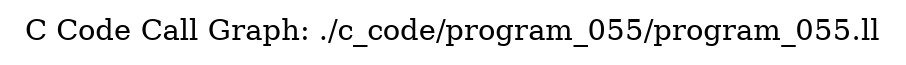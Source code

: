digraph "C Code Call Graph: ./c_code/program_055/program_055.ll" {
	label="C Code Call Graph: ./c_code/program_055/program_055.ll";

}
